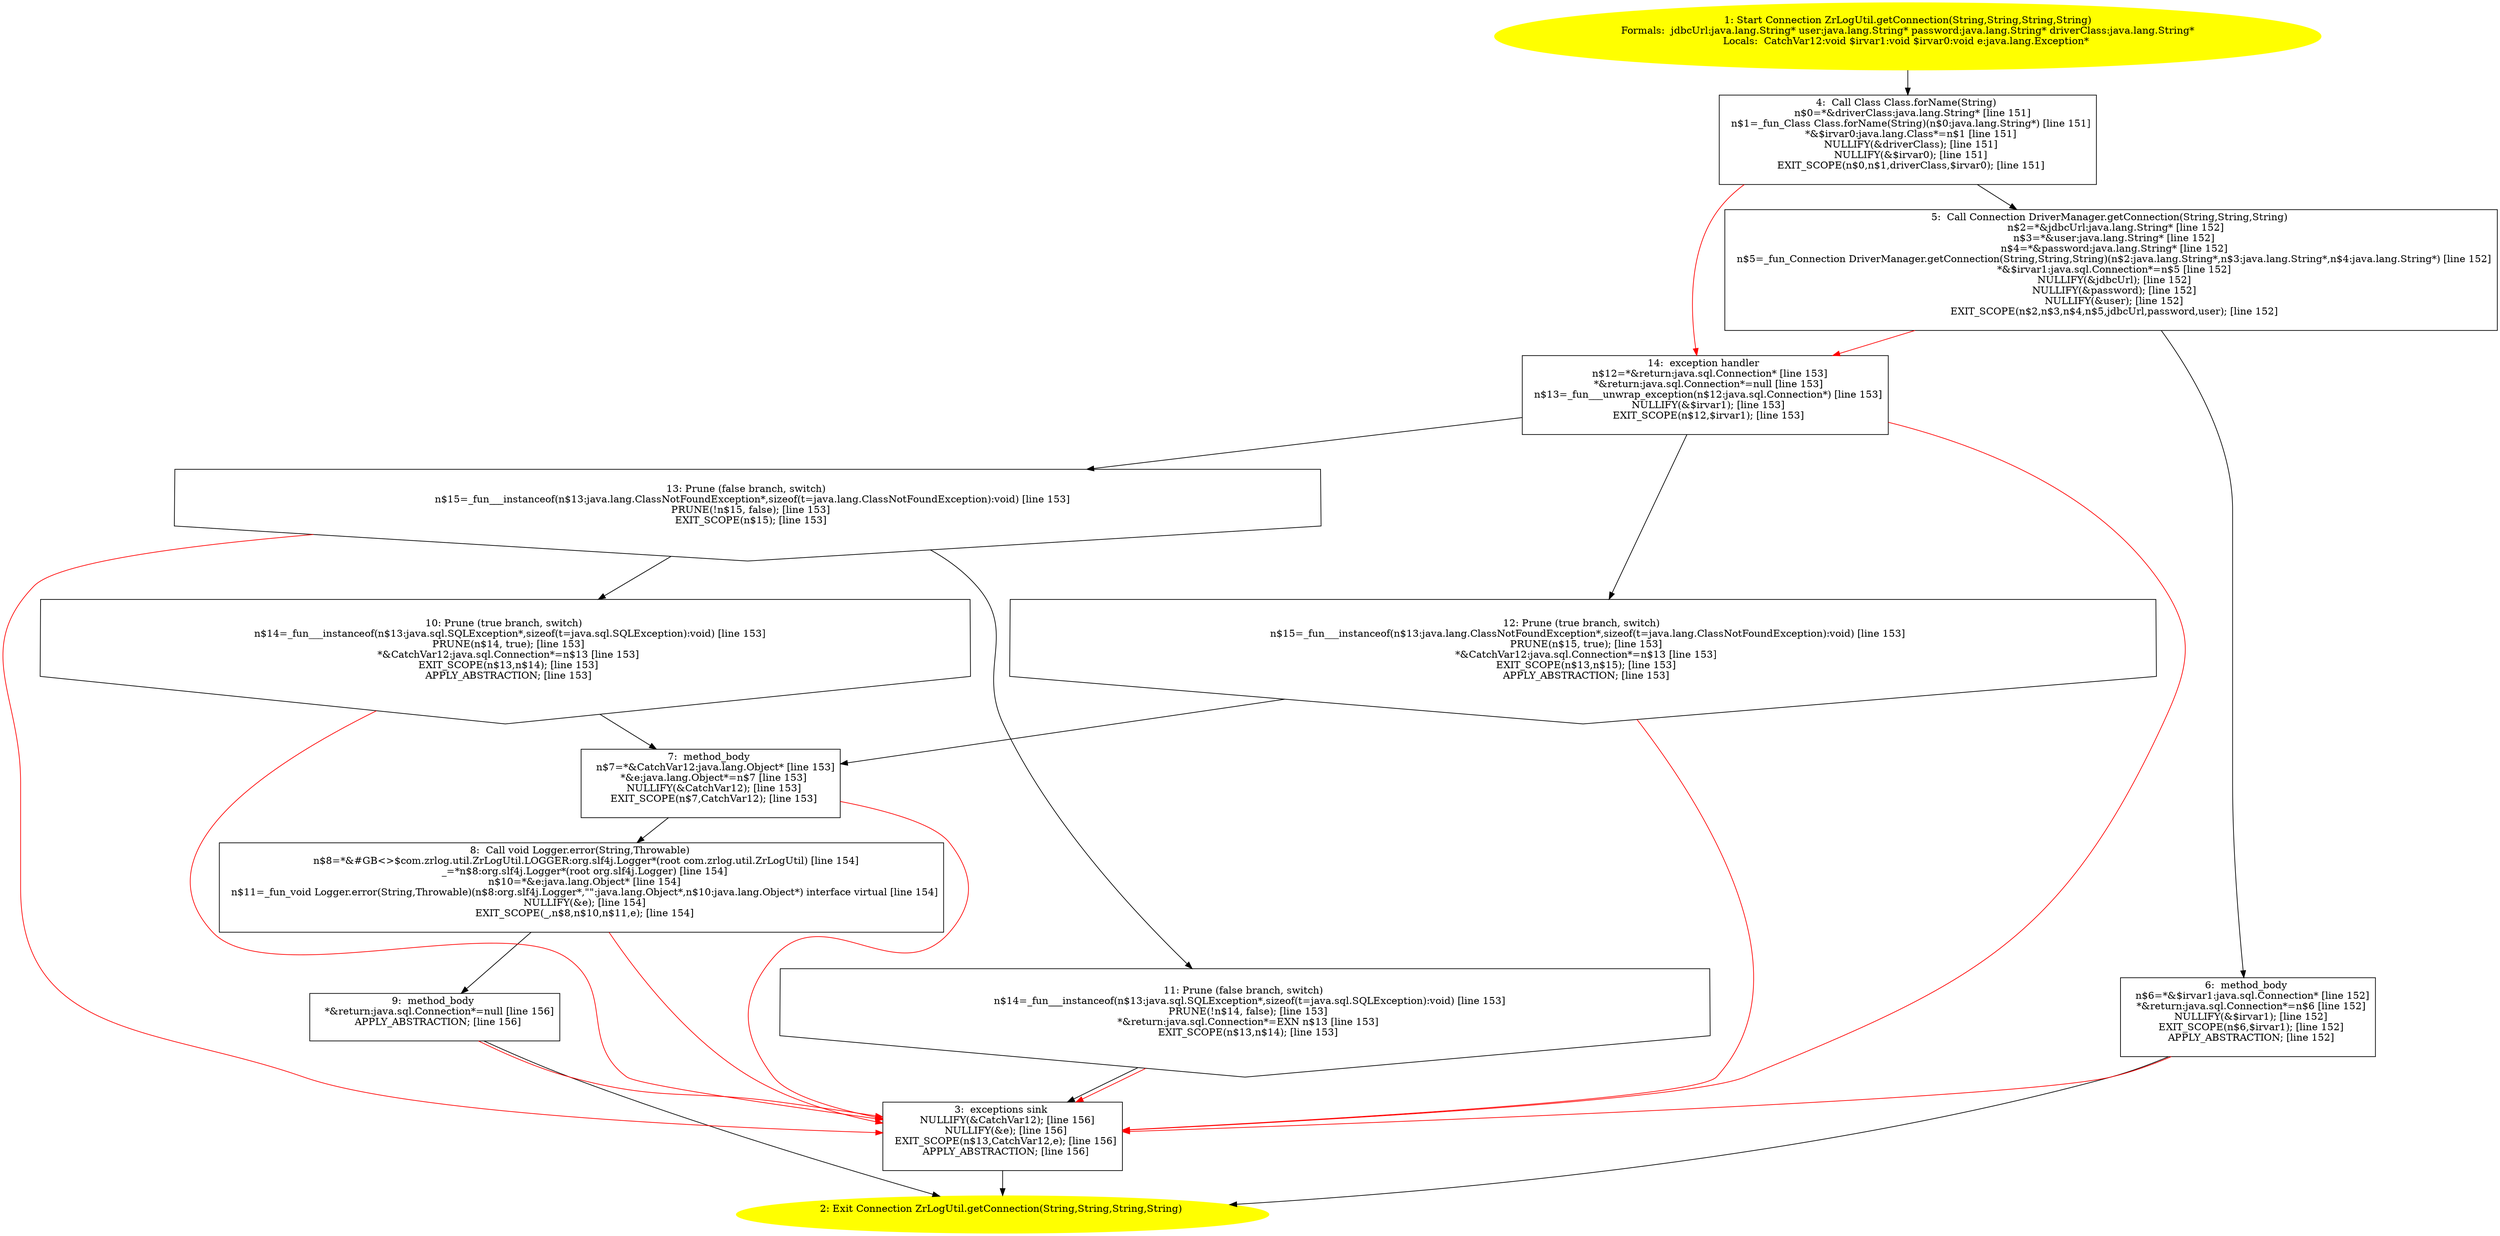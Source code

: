 /* @generated */
digraph cfg {
"com.zrlog.util.ZrLogUtil.getConnection(java.lang.String,java.lang.String,java.lang.String,java.lang..c3b7df70f3bdbc38af015170c5d14304_1" [label="1: Start Connection ZrLogUtil.getConnection(String,String,String,String)\nFormals:  jdbcUrl:java.lang.String* user:java.lang.String* password:java.lang.String* driverClass:java.lang.String*\nLocals:  CatchVar12:void $irvar1:void $irvar0:void e:java.lang.Exception* \n  " color=yellow style=filled]
	

	 "com.zrlog.util.ZrLogUtil.getConnection(java.lang.String,java.lang.String,java.lang.String,java.lang..c3b7df70f3bdbc38af015170c5d14304_1" -> "com.zrlog.util.ZrLogUtil.getConnection(java.lang.String,java.lang.String,java.lang.String,java.lang..c3b7df70f3bdbc38af015170c5d14304_4" ;
"com.zrlog.util.ZrLogUtil.getConnection(java.lang.String,java.lang.String,java.lang.String,java.lang..c3b7df70f3bdbc38af015170c5d14304_2" [label="2: Exit Connection ZrLogUtil.getConnection(String,String,String,String) \n  " color=yellow style=filled]
	

"com.zrlog.util.ZrLogUtil.getConnection(java.lang.String,java.lang.String,java.lang.String,java.lang..c3b7df70f3bdbc38af015170c5d14304_3" [label="3:  exceptions sink \n   NULLIFY(&CatchVar12); [line 156]\n  NULLIFY(&e); [line 156]\n  EXIT_SCOPE(n$13,CatchVar12,e); [line 156]\n  APPLY_ABSTRACTION; [line 156]\n " shape="box"]
	

	 "com.zrlog.util.ZrLogUtil.getConnection(java.lang.String,java.lang.String,java.lang.String,java.lang..c3b7df70f3bdbc38af015170c5d14304_3" -> "com.zrlog.util.ZrLogUtil.getConnection(java.lang.String,java.lang.String,java.lang.String,java.lang..c3b7df70f3bdbc38af015170c5d14304_2" ;
"com.zrlog.util.ZrLogUtil.getConnection(java.lang.String,java.lang.String,java.lang.String,java.lang..c3b7df70f3bdbc38af015170c5d14304_4" [label="4:  Call Class Class.forName(String) \n   n$0=*&driverClass:java.lang.String* [line 151]\n  n$1=_fun_Class Class.forName(String)(n$0:java.lang.String*) [line 151]\n  *&$irvar0:java.lang.Class*=n$1 [line 151]\n  NULLIFY(&driverClass); [line 151]\n  NULLIFY(&$irvar0); [line 151]\n  EXIT_SCOPE(n$0,n$1,driverClass,$irvar0); [line 151]\n " shape="box"]
	

	 "com.zrlog.util.ZrLogUtil.getConnection(java.lang.String,java.lang.String,java.lang.String,java.lang..c3b7df70f3bdbc38af015170c5d14304_4" -> "com.zrlog.util.ZrLogUtil.getConnection(java.lang.String,java.lang.String,java.lang.String,java.lang..c3b7df70f3bdbc38af015170c5d14304_5" ;
	 "com.zrlog.util.ZrLogUtil.getConnection(java.lang.String,java.lang.String,java.lang.String,java.lang..c3b7df70f3bdbc38af015170c5d14304_4" -> "com.zrlog.util.ZrLogUtil.getConnection(java.lang.String,java.lang.String,java.lang.String,java.lang..c3b7df70f3bdbc38af015170c5d14304_14" [color="red" ];
"com.zrlog.util.ZrLogUtil.getConnection(java.lang.String,java.lang.String,java.lang.String,java.lang..c3b7df70f3bdbc38af015170c5d14304_5" [label="5:  Call Connection DriverManager.getConnection(String,String,String) \n   n$2=*&jdbcUrl:java.lang.String* [line 152]\n  n$3=*&user:java.lang.String* [line 152]\n  n$4=*&password:java.lang.String* [line 152]\n  n$5=_fun_Connection DriverManager.getConnection(String,String,String)(n$2:java.lang.String*,n$3:java.lang.String*,n$4:java.lang.String*) [line 152]\n  *&$irvar1:java.sql.Connection*=n$5 [line 152]\n  NULLIFY(&jdbcUrl); [line 152]\n  NULLIFY(&password); [line 152]\n  NULLIFY(&user); [line 152]\n  EXIT_SCOPE(n$2,n$3,n$4,n$5,jdbcUrl,password,user); [line 152]\n " shape="box"]
	

	 "com.zrlog.util.ZrLogUtil.getConnection(java.lang.String,java.lang.String,java.lang.String,java.lang..c3b7df70f3bdbc38af015170c5d14304_5" -> "com.zrlog.util.ZrLogUtil.getConnection(java.lang.String,java.lang.String,java.lang.String,java.lang..c3b7df70f3bdbc38af015170c5d14304_6" ;
	 "com.zrlog.util.ZrLogUtil.getConnection(java.lang.String,java.lang.String,java.lang.String,java.lang..c3b7df70f3bdbc38af015170c5d14304_5" -> "com.zrlog.util.ZrLogUtil.getConnection(java.lang.String,java.lang.String,java.lang.String,java.lang..c3b7df70f3bdbc38af015170c5d14304_14" [color="red" ];
"com.zrlog.util.ZrLogUtil.getConnection(java.lang.String,java.lang.String,java.lang.String,java.lang..c3b7df70f3bdbc38af015170c5d14304_6" [label="6:  method_body \n   n$6=*&$irvar1:java.sql.Connection* [line 152]\n  *&return:java.sql.Connection*=n$6 [line 152]\n  NULLIFY(&$irvar1); [line 152]\n  EXIT_SCOPE(n$6,$irvar1); [line 152]\n  APPLY_ABSTRACTION; [line 152]\n " shape="box"]
	

	 "com.zrlog.util.ZrLogUtil.getConnection(java.lang.String,java.lang.String,java.lang.String,java.lang..c3b7df70f3bdbc38af015170c5d14304_6" -> "com.zrlog.util.ZrLogUtil.getConnection(java.lang.String,java.lang.String,java.lang.String,java.lang..c3b7df70f3bdbc38af015170c5d14304_2" ;
	 "com.zrlog.util.ZrLogUtil.getConnection(java.lang.String,java.lang.String,java.lang.String,java.lang..c3b7df70f3bdbc38af015170c5d14304_6" -> "com.zrlog.util.ZrLogUtil.getConnection(java.lang.String,java.lang.String,java.lang.String,java.lang..c3b7df70f3bdbc38af015170c5d14304_3" [color="red" ];
"com.zrlog.util.ZrLogUtil.getConnection(java.lang.String,java.lang.String,java.lang.String,java.lang..c3b7df70f3bdbc38af015170c5d14304_7" [label="7:  method_body \n   n$7=*&CatchVar12:java.lang.Object* [line 153]\n  *&e:java.lang.Object*=n$7 [line 153]\n  NULLIFY(&CatchVar12); [line 153]\n  EXIT_SCOPE(n$7,CatchVar12); [line 153]\n " shape="box"]
	

	 "com.zrlog.util.ZrLogUtil.getConnection(java.lang.String,java.lang.String,java.lang.String,java.lang..c3b7df70f3bdbc38af015170c5d14304_7" -> "com.zrlog.util.ZrLogUtil.getConnection(java.lang.String,java.lang.String,java.lang.String,java.lang..c3b7df70f3bdbc38af015170c5d14304_8" ;
	 "com.zrlog.util.ZrLogUtil.getConnection(java.lang.String,java.lang.String,java.lang.String,java.lang..c3b7df70f3bdbc38af015170c5d14304_7" -> "com.zrlog.util.ZrLogUtil.getConnection(java.lang.String,java.lang.String,java.lang.String,java.lang..c3b7df70f3bdbc38af015170c5d14304_3" [color="red" ];
"com.zrlog.util.ZrLogUtil.getConnection(java.lang.String,java.lang.String,java.lang.String,java.lang..c3b7df70f3bdbc38af015170c5d14304_8" [label="8:  Call void Logger.error(String,Throwable) \n   n$8=*&#GB<>$com.zrlog.util.ZrLogUtil.LOGGER:org.slf4j.Logger*(root com.zrlog.util.ZrLogUtil) [line 154]\n  _=*n$8:org.slf4j.Logger*(root org.slf4j.Logger) [line 154]\n  n$10=*&e:java.lang.Object* [line 154]\n  n$11=_fun_void Logger.error(String,Throwable)(n$8:org.slf4j.Logger*,\"\":java.lang.Object*,n$10:java.lang.Object*) interface virtual [line 154]\n  NULLIFY(&e); [line 154]\n  EXIT_SCOPE(_,n$8,n$10,n$11,e); [line 154]\n " shape="box"]
	

	 "com.zrlog.util.ZrLogUtil.getConnection(java.lang.String,java.lang.String,java.lang.String,java.lang..c3b7df70f3bdbc38af015170c5d14304_8" -> "com.zrlog.util.ZrLogUtil.getConnection(java.lang.String,java.lang.String,java.lang.String,java.lang..c3b7df70f3bdbc38af015170c5d14304_9" ;
	 "com.zrlog.util.ZrLogUtil.getConnection(java.lang.String,java.lang.String,java.lang.String,java.lang..c3b7df70f3bdbc38af015170c5d14304_8" -> "com.zrlog.util.ZrLogUtil.getConnection(java.lang.String,java.lang.String,java.lang.String,java.lang..c3b7df70f3bdbc38af015170c5d14304_3" [color="red" ];
"com.zrlog.util.ZrLogUtil.getConnection(java.lang.String,java.lang.String,java.lang.String,java.lang..c3b7df70f3bdbc38af015170c5d14304_9" [label="9:  method_body \n   *&return:java.sql.Connection*=null [line 156]\n  APPLY_ABSTRACTION; [line 156]\n " shape="box"]
	

	 "com.zrlog.util.ZrLogUtil.getConnection(java.lang.String,java.lang.String,java.lang.String,java.lang..c3b7df70f3bdbc38af015170c5d14304_9" -> "com.zrlog.util.ZrLogUtil.getConnection(java.lang.String,java.lang.String,java.lang.String,java.lang..c3b7df70f3bdbc38af015170c5d14304_2" ;
	 "com.zrlog.util.ZrLogUtil.getConnection(java.lang.String,java.lang.String,java.lang.String,java.lang..c3b7df70f3bdbc38af015170c5d14304_9" -> "com.zrlog.util.ZrLogUtil.getConnection(java.lang.String,java.lang.String,java.lang.String,java.lang..c3b7df70f3bdbc38af015170c5d14304_3" [color="red" ];
"com.zrlog.util.ZrLogUtil.getConnection(java.lang.String,java.lang.String,java.lang.String,java.lang..c3b7df70f3bdbc38af015170c5d14304_10" [label="10: Prune (true branch, switch) \n   n$14=_fun___instanceof(n$13:java.sql.SQLException*,sizeof(t=java.sql.SQLException):void) [line 153]\n  PRUNE(n$14, true); [line 153]\n  *&CatchVar12:java.sql.Connection*=n$13 [line 153]\n  EXIT_SCOPE(n$13,n$14); [line 153]\n  APPLY_ABSTRACTION; [line 153]\n " shape="invhouse"]
	

	 "com.zrlog.util.ZrLogUtil.getConnection(java.lang.String,java.lang.String,java.lang.String,java.lang..c3b7df70f3bdbc38af015170c5d14304_10" -> "com.zrlog.util.ZrLogUtil.getConnection(java.lang.String,java.lang.String,java.lang.String,java.lang..c3b7df70f3bdbc38af015170c5d14304_7" ;
	 "com.zrlog.util.ZrLogUtil.getConnection(java.lang.String,java.lang.String,java.lang.String,java.lang..c3b7df70f3bdbc38af015170c5d14304_10" -> "com.zrlog.util.ZrLogUtil.getConnection(java.lang.String,java.lang.String,java.lang.String,java.lang..c3b7df70f3bdbc38af015170c5d14304_3" [color="red" ];
"com.zrlog.util.ZrLogUtil.getConnection(java.lang.String,java.lang.String,java.lang.String,java.lang..c3b7df70f3bdbc38af015170c5d14304_11" [label="11: Prune (false branch, switch) \n   n$14=_fun___instanceof(n$13:java.sql.SQLException*,sizeof(t=java.sql.SQLException):void) [line 153]\n  PRUNE(!n$14, false); [line 153]\n  *&return:java.sql.Connection*=EXN n$13 [line 153]\n  EXIT_SCOPE(n$13,n$14); [line 153]\n " shape="invhouse"]
	

	 "com.zrlog.util.ZrLogUtil.getConnection(java.lang.String,java.lang.String,java.lang.String,java.lang..c3b7df70f3bdbc38af015170c5d14304_11" -> "com.zrlog.util.ZrLogUtil.getConnection(java.lang.String,java.lang.String,java.lang.String,java.lang..c3b7df70f3bdbc38af015170c5d14304_3" ;
	 "com.zrlog.util.ZrLogUtil.getConnection(java.lang.String,java.lang.String,java.lang.String,java.lang..c3b7df70f3bdbc38af015170c5d14304_11" -> "com.zrlog.util.ZrLogUtil.getConnection(java.lang.String,java.lang.String,java.lang.String,java.lang..c3b7df70f3bdbc38af015170c5d14304_3" [color="red" ];
"com.zrlog.util.ZrLogUtil.getConnection(java.lang.String,java.lang.String,java.lang.String,java.lang..c3b7df70f3bdbc38af015170c5d14304_12" [label="12: Prune (true branch, switch) \n   n$15=_fun___instanceof(n$13:java.lang.ClassNotFoundException*,sizeof(t=java.lang.ClassNotFoundException):void) [line 153]\n  PRUNE(n$15, true); [line 153]\n  *&CatchVar12:java.sql.Connection*=n$13 [line 153]\n  EXIT_SCOPE(n$13,n$15); [line 153]\n  APPLY_ABSTRACTION; [line 153]\n " shape="invhouse"]
	

	 "com.zrlog.util.ZrLogUtil.getConnection(java.lang.String,java.lang.String,java.lang.String,java.lang..c3b7df70f3bdbc38af015170c5d14304_12" -> "com.zrlog.util.ZrLogUtil.getConnection(java.lang.String,java.lang.String,java.lang.String,java.lang..c3b7df70f3bdbc38af015170c5d14304_7" ;
	 "com.zrlog.util.ZrLogUtil.getConnection(java.lang.String,java.lang.String,java.lang.String,java.lang..c3b7df70f3bdbc38af015170c5d14304_12" -> "com.zrlog.util.ZrLogUtil.getConnection(java.lang.String,java.lang.String,java.lang.String,java.lang..c3b7df70f3bdbc38af015170c5d14304_3" [color="red" ];
"com.zrlog.util.ZrLogUtil.getConnection(java.lang.String,java.lang.String,java.lang.String,java.lang..c3b7df70f3bdbc38af015170c5d14304_13" [label="13: Prune (false branch, switch) \n   n$15=_fun___instanceof(n$13:java.lang.ClassNotFoundException*,sizeof(t=java.lang.ClassNotFoundException):void) [line 153]\n  PRUNE(!n$15, false); [line 153]\n  EXIT_SCOPE(n$15); [line 153]\n " shape="invhouse"]
	

	 "com.zrlog.util.ZrLogUtil.getConnection(java.lang.String,java.lang.String,java.lang.String,java.lang..c3b7df70f3bdbc38af015170c5d14304_13" -> "com.zrlog.util.ZrLogUtil.getConnection(java.lang.String,java.lang.String,java.lang.String,java.lang..c3b7df70f3bdbc38af015170c5d14304_10" ;
	 "com.zrlog.util.ZrLogUtil.getConnection(java.lang.String,java.lang.String,java.lang.String,java.lang..c3b7df70f3bdbc38af015170c5d14304_13" -> "com.zrlog.util.ZrLogUtil.getConnection(java.lang.String,java.lang.String,java.lang.String,java.lang..c3b7df70f3bdbc38af015170c5d14304_11" ;
	 "com.zrlog.util.ZrLogUtil.getConnection(java.lang.String,java.lang.String,java.lang.String,java.lang..c3b7df70f3bdbc38af015170c5d14304_13" -> "com.zrlog.util.ZrLogUtil.getConnection(java.lang.String,java.lang.String,java.lang.String,java.lang..c3b7df70f3bdbc38af015170c5d14304_3" [color="red" ];
"com.zrlog.util.ZrLogUtil.getConnection(java.lang.String,java.lang.String,java.lang.String,java.lang..c3b7df70f3bdbc38af015170c5d14304_14" [label="14:  exception handler \n   n$12=*&return:java.sql.Connection* [line 153]\n  *&return:java.sql.Connection*=null [line 153]\n  n$13=_fun___unwrap_exception(n$12:java.sql.Connection*) [line 153]\n  NULLIFY(&$irvar1); [line 153]\n  EXIT_SCOPE(n$12,$irvar1); [line 153]\n " shape="box"]
	

	 "com.zrlog.util.ZrLogUtil.getConnection(java.lang.String,java.lang.String,java.lang.String,java.lang..c3b7df70f3bdbc38af015170c5d14304_14" -> "com.zrlog.util.ZrLogUtil.getConnection(java.lang.String,java.lang.String,java.lang.String,java.lang..c3b7df70f3bdbc38af015170c5d14304_12" ;
	 "com.zrlog.util.ZrLogUtil.getConnection(java.lang.String,java.lang.String,java.lang.String,java.lang..c3b7df70f3bdbc38af015170c5d14304_14" -> "com.zrlog.util.ZrLogUtil.getConnection(java.lang.String,java.lang.String,java.lang.String,java.lang..c3b7df70f3bdbc38af015170c5d14304_13" ;
	 "com.zrlog.util.ZrLogUtil.getConnection(java.lang.String,java.lang.String,java.lang.String,java.lang..c3b7df70f3bdbc38af015170c5d14304_14" -> "com.zrlog.util.ZrLogUtil.getConnection(java.lang.String,java.lang.String,java.lang.String,java.lang..c3b7df70f3bdbc38af015170c5d14304_3" [color="red" ];
}

